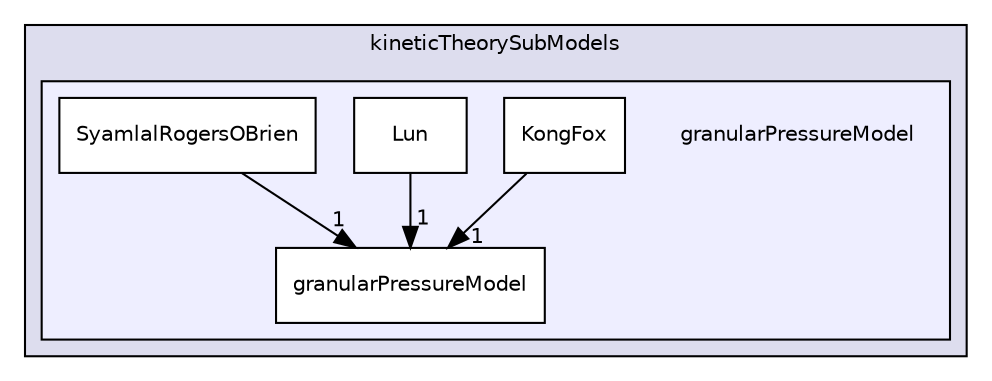 digraph "granularPressureModel" {
  bgcolor=transparent;
  compound=true
  node [ fontsize="10", fontname="Helvetica"];
  edge [ labelfontsize="10", labelfontname="Helvetica"];
  subgraph clusterdir_f981a973cbcfb4102e151acd659ce85e {
    graph [ bgcolor="#ddddee", pencolor="black", label="kineticTheorySubModels" fontname="Helvetica", fontsize="10", URL="dir_f981a973cbcfb4102e151acd659ce85e.html"]
  subgraph clusterdir_8d6de2f9512d11840e8f7dc92e82c717 {
    graph [ bgcolor="#eeeeff", pencolor="black", label="" URL="dir_8d6de2f9512d11840e8f7dc92e82c717.html"];
    dir_8d6de2f9512d11840e8f7dc92e82c717 [shape=plaintext label="granularPressureModel"];
    dir_2f160d274de55d2d26cb9ed8a1417028 [shape=box label="granularPressureModel" color="black" fillcolor="white" style="filled" URL="dir_2f160d274de55d2d26cb9ed8a1417028.html"];
    dir_2d141015c535f6ebfceb8469419629d8 [shape=box label="KongFox" color="black" fillcolor="white" style="filled" URL="dir_2d141015c535f6ebfceb8469419629d8.html"];
    dir_252cb215eaffd0cc4cfb2306fd2d2f4a [shape=box label="Lun" color="black" fillcolor="white" style="filled" URL="dir_252cb215eaffd0cc4cfb2306fd2d2f4a.html"];
    dir_8537ee90f056c59aaa2e74069a63d60c [shape=box label="SyamlalRogersOBrien" color="black" fillcolor="white" style="filled" URL="dir_8537ee90f056c59aaa2e74069a63d60c.html"];
  }
  }
  dir_252cb215eaffd0cc4cfb2306fd2d2f4a->dir_2f160d274de55d2d26cb9ed8a1417028 [headlabel="1", labeldistance=1.5 headhref="dir_000220_000178.html"];
  dir_2d141015c535f6ebfceb8469419629d8->dir_2f160d274de55d2d26cb9ed8a1417028 [headlabel="1", labeldistance=1.5 headhref="dir_000203_000178.html"];
  dir_8537ee90f056c59aaa2e74069a63d60c->dir_2f160d274de55d2d26cb9ed8a1417028 [headlabel="1", labeldistance=1.5 headhref="dir_000349_000178.html"];
}
